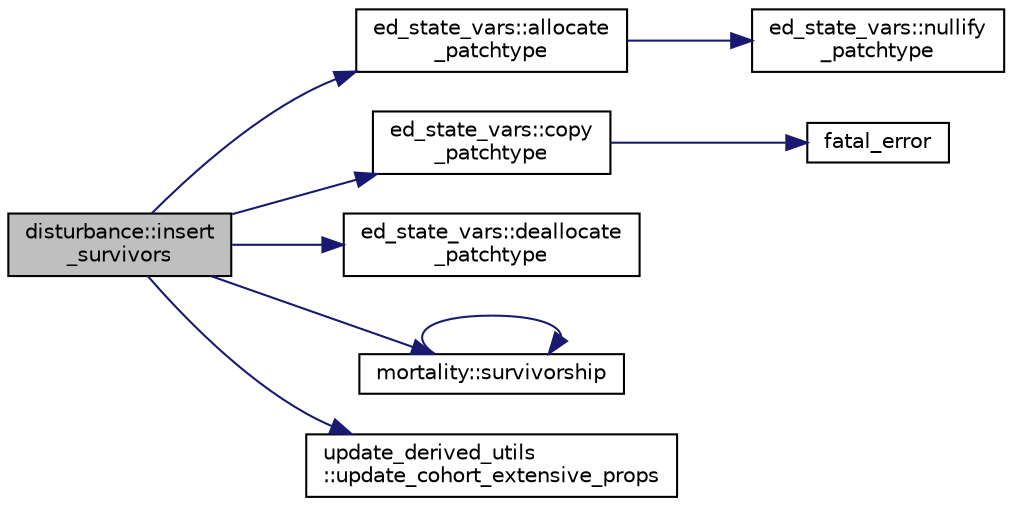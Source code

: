 digraph "disturbance::insert_survivors"
{
 // LATEX_PDF_SIZE
  edge [fontname="Helvetica",fontsize="10",labelfontname="Helvetica",labelfontsize="10"];
  node [fontname="Helvetica",fontsize="10",shape=record];
  rankdir="LR";
  Node1 [label="disturbance::insert\l_survivors",height=0.2,width=0.4,color="black", fillcolor="grey75", style="filled", fontcolor="black",tooltip=" "];
  Node1 -> Node2 [color="midnightblue",fontsize="10",style="solid"];
  Node2 [label="ed_state_vars::allocate\l_patchtype",height=0.2,width=0.4,color="black", fillcolor="white", style="filled",URL="$namespaceed__state__vars.html#a4837fc010e19721a127c9a8b04874594",tooltip="Allocates the cohort-level variables."];
  Node2 -> Node3 [color="midnightblue",fontsize="10",style="solid"];
  Node3 [label="ed_state_vars::nullify\l_patchtype",height=0.2,width=0.4,color="black", fillcolor="white", style="filled",URL="$namespaceed__state__vars.html#af1a07724c13a8dceb6ba2d3dab21b899",tooltip="Nullifies all cohort pointers."];
  Node1 -> Node4 [color="midnightblue",fontsize="10",style="solid"];
  Node4 [label="ed_state_vars::copy\l_patchtype",height=0.2,width=0.4,color="black", fillcolor="white", style="filled",URL="$namespaceed__state__vars.html#accd794e0e8d71ba375c3669097ae5c8d",tooltip="Copies a continuous chunk of cohorts from one place to another."];
  Node4 -> Node5 [color="midnightblue",fontsize="10",style="solid"];
  Node5 [label="fatal_error",height=0.2,width=0.4,color="black", fillcolor="white", style="filled",URL="$fatal__error_8_f90.html#a2a2bff228716ab48a81c795b348d1665",tooltip=" "];
  Node1 -> Node6 [color="midnightblue",fontsize="10",style="solid"];
  Node6 [label="ed_state_vars::deallocate\l_patchtype",height=0.2,width=0.4,color="black", fillcolor="white", style="filled",URL="$namespaceed__state__vars.html#a2845fb7d7264ed3c00651e9e46a16ed8",tooltip="De-allocates all cohort pointers."];
  Node1 -> Node7 [color="midnightblue",fontsize="10",style="solid"];
  Node7 [label="mortality::survivorship",height=0.2,width=0.4,color="black", fillcolor="white", style="filled",URL="$namespacemortality.html#ac9f747e1d8a610623b544a4976375c41",tooltip=" "];
  Node7 -> Node7 [color="midnightblue",fontsize="10",style="solid"];
  Node1 -> Node8 [color="midnightblue",fontsize="10",style="solid"];
  Node8 [label="update_derived_utils\l::update_cohort_extensive_props",height=0.2,width=0.4,color="black", fillcolor="white", style="filled",URL="$namespaceupdate__derived__utils.html#a96a6adc29bc251b72ec7bb4a5bbfbad9",tooltip=" "];
}
